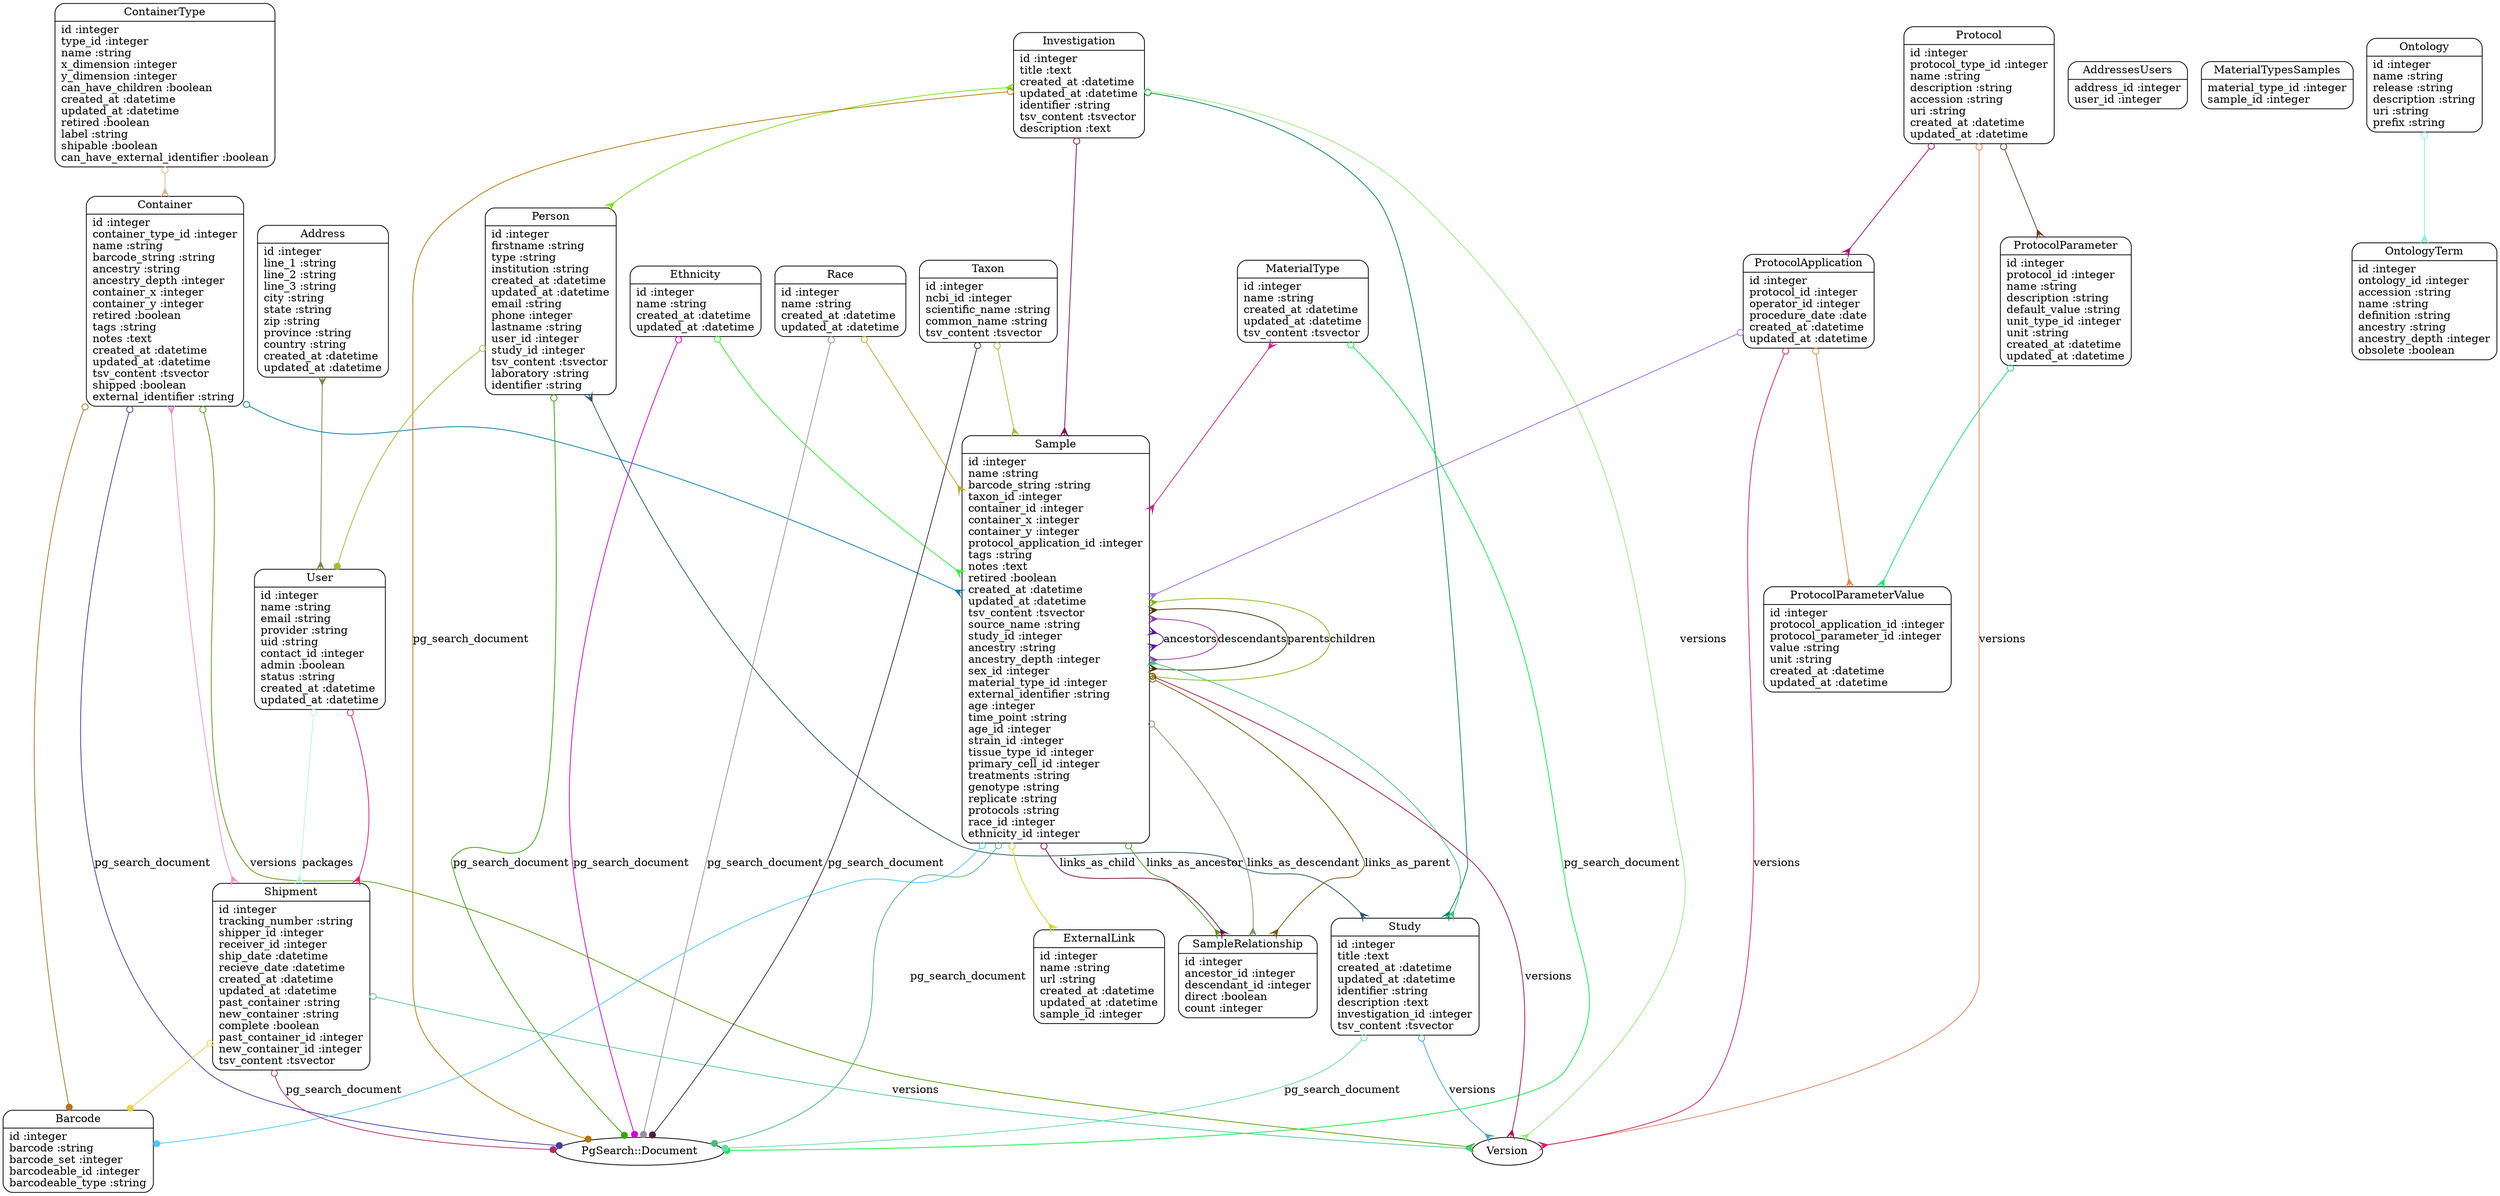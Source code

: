 digraph models_diagram {
	graph[overlap=false, splines=true]
	"Address" [shape=Mrecord, label="{Address|id :integer\lline_1 :string\lline_2 :string\lline_3 :string\lcity :string\lstate :string\lzip :string\lprovince :string\lcountry :string\lcreated_at :datetime\lupdated_at :datetime\l}"]
	"AddressesUsers" [shape=Mrecord, label="{AddressesUsers|address_id :integer\luser_id :integer\l}"]
	"Barcode" [shape=Mrecord, label="{Barcode|id :integer\lbarcode :string\lbarcode_set :integer\lbarcodeable_id :integer\lbarcodeable_type :string\l}"]
	"Container" [shape=Mrecord, label="{Container|id :integer\lcontainer_type_id :integer\lname :string\lbarcode_string :string\lancestry :string\lancestry_depth :integer\lcontainer_x :integer\lcontainer_y :integer\lretired :boolean\ltags :string\lnotes :text\lcreated_at :datetime\lupdated_at :datetime\ltsv_content :tsvector\lshipped :boolean\lexternal_identifier :string\l}"]
	"ContainerType" [shape=Mrecord, label="{ContainerType|id :integer\ltype_id :integer\lname :string\lx_dimension :integer\ly_dimension :integer\lcan_have_children :boolean\lcreated_at :datetime\lupdated_at :datetime\lretired :boolean\llabel :string\lshipable :boolean\lcan_have_external_identifier :boolean\l}"]
	"Ethnicity" [shape=Mrecord, label="{Ethnicity|id :integer\lname :string\lcreated_at :datetime\lupdated_at :datetime\l}"]
	"ExternalLink" [shape=Mrecord, label="{ExternalLink|id :integer\lname :string\lurl :string\lcreated_at :datetime\lupdated_at :datetime\lsample_id :integer\l}"]
	"Investigation" [shape=Mrecord, label="{Investigation|id :integer\ltitle :text\lcreated_at :datetime\lupdated_at :datetime\lidentifier :string\ltsv_content :tsvector\ldescription :text\l}"]
	"MaterialType" [shape=Mrecord, label="{MaterialType|id :integer\lname :string\lcreated_at :datetime\lupdated_at :datetime\ltsv_content :tsvector\l}"]
	"MaterialTypesSamples" [shape=Mrecord, label="{MaterialTypesSamples|material_type_id :integer\lsample_id :integer\l}"]
	"Ontology" [shape=Mrecord, label="{Ontology|id :integer\lname :string\lrelease :string\ldescription :string\luri :string\lprefix :string\l}"]
	"OntologyTerm" [shape=Mrecord, label="{OntologyTerm|id :integer\lontology_id :integer\laccession :string\lname :string\ldefinition :string\lancestry :string\lancestry_depth :integer\lobsolete :boolean\l}"]
	"Person" [shape=Mrecord, label="{Person|id :integer\lfirstname :string\ltype :string\linstitution :string\lcreated_at :datetime\lupdated_at :datetime\lemail :string\lphone :integer\llastname :string\luser_id :integer\lstudy_id :integer\ltsv_content :tsvector\llaboratory :string\lidentifier :string\l}"]
	"Protocol" [shape=Mrecord, label="{Protocol|id :integer\lprotocol_type_id :integer\lname :string\ldescription :string\laccession :string\luri :string\lcreated_at :datetime\lupdated_at :datetime\l}"]
	"ProtocolApplication" [shape=Mrecord, label="{ProtocolApplication|id :integer\lprotocol_id :integer\loperator_id :integer\lprocedure_date :date\lcreated_at :datetime\lupdated_at :datetime\l}"]
	"ProtocolParameter" [shape=Mrecord, label="{ProtocolParameter|id :integer\lprotocol_id :integer\lname :string\ldescription :string\ldefault_value :string\lunit_type_id :integer\lunit :string\lcreated_at :datetime\lupdated_at :datetime\l}"]
	"ProtocolParameterValue" [shape=Mrecord, label="{ProtocolParameterValue|id :integer\lprotocol_application_id :integer\lprotocol_parameter_id :integer\lvalue :string\lunit :string\lcreated_at :datetime\lupdated_at :datetime\l}"]
	"Race" [shape=Mrecord, label="{Race|id :integer\lname :string\lcreated_at :datetime\lupdated_at :datetime\l}"]
	"Sample" [shape=Mrecord, label="{Sample|id :integer\lname :string\lbarcode_string :string\ltaxon_id :integer\lcontainer_id :integer\lcontainer_x :integer\lcontainer_y :integer\lprotocol_application_id :integer\ltags :string\lnotes :text\lretired :boolean\lcreated_at :datetime\lupdated_at :datetime\ltsv_content :tsvector\lsource_name :string\lstudy_id :integer\lancestry :string\lancestry_depth :integer\lsex_id :integer\lmaterial_type_id :integer\lexternal_identifier :string\lage :integer\ltime_point :string\lage_id :integer\lstrain_id :integer\ltissue_type_id :integer\lprimary_cell_id :integer\ltreatments :string\lgenotype :string\lreplicate :string\lprotocols :string\lrace_id :integer\lethnicity_id :integer\l}"]
	"SampleRelationship" [shape=Mrecord, label="{SampleRelationship|id :integer\lancestor_id :integer\ldescendant_id :integer\ldirect :boolean\lcount :integer\l}"]
	"Shipment" [shape=Mrecord, label="{Shipment|id :integer\ltracking_number :string\lshipper_id :integer\lreceiver_id :integer\lship_date :datetime\lrecieve_date :datetime\lcreated_at :datetime\lupdated_at :datetime\lpast_container :string\lnew_container :string\lcomplete :boolean\lpast_container_id :integer\lnew_container_id :integer\ltsv_content :tsvector\l}"]
	"Study" [shape=Mrecord, label="{Study|id :integer\ltitle :text\lcreated_at :datetime\lupdated_at :datetime\lidentifier :string\ldescription :text\linvestigation_id :integer\ltsv_content :tsvector\l}"]
	"Taxon" [shape=Mrecord, label="{Taxon|id :integer\lncbi_id :integer\lscientific_name :string\lcommon_name :string\ltsv_content :tsvector\l}"]
	"User" [shape=Mrecord, label="{User|id :integer\lname :string\lemail :string\lprovider :string\luid :string\lcontact_id :integer\ladmin :boolean\lstatus :string\lcreated_at :datetime\lupdated_at :datetime\l}"]
	"Address" -> "User" [arrowtail=crow, arrowhead=crow, dir=both color="#7B8948"]
	"Container" -> "Sample" [arrowtail=odot, arrowhead=crow, dir=both color="#027DB1"]
	"Container" -> "Barcode" [arrowtail=odot, arrowhead=dot, dir=both color="#B07423"]
	"Container" -> "Shipment" [arrowtail=crow, arrowhead=crow, dir=both color="#F48FCC"]
	"Container" -> "PgSearch::Document" [label="pg_search_document", arrowtail=odot, arrowhead=dot, dir=both color="#463BAB"]
	"Container" -> "Version" [label="versions", arrowtail=odot, arrowhead=crow, dir=both color="#5A9E0C"]
	"ContainerType" -> "Container" [arrowtail=odot, arrowhead=crow, dir=both color="#DDB68E"]
	"Ethnicity" -> "Sample" [arrowtail=odot, arrowhead=crow, dir=both color="#27FB30"]
	"Ethnicity" -> "PgSearch::Document" [label="pg_search_document", arrowtail=odot, arrowhead=dot, dir=both color="#D500DF"]
	"Investigation" -> "Study" [arrowtail=odot, arrowhead=crow, dir=both color="#028855"]
	"Investigation" -> "Sample" [arrowtail=odot, arrowhead=crow, dir=both color="#820D51"]
	"Investigation" -> "Person" [arrowtail=crow, arrowhead=crow, dir=both color="#74E609"]
	"Investigation" -> "PgSearch::Document" [label="pg_search_document", arrowtail=odot, arrowhead=dot, dir=both color="#BA7605"]
	"Investigation" -> "Version" [label="versions", arrowtail=odot, arrowhead=crow, dir=both color="#95ED79"]
	"MaterialType" -> "Sample" [arrowtail=crow, arrowhead=crow, dir=both color="#D91F89"]
	"MaterialType" -> "PgSearch::Document" [label="pg_search_document", arrowtail=odot, arrowhead=dot, dir=both color="#03F245"]
	"Ontology" -> "OntologyTerm" [arrowtail=odot, arrowhead=crow, dir=both color="#83F1EE"]
	"Person" -> "Study" [arrowtail=crow, arrowhead=crow, dir=both color="#245671"]
	"Person" -> "User" [arrowtail=odot, arrowhead=dot, dir=both color="#ADB735"]
	"Person" -> "PgSearch::Document" [label="pg_search_document", arrowtail=odot, arrowhead=dot, dir=both color="#3AA209"]
	"Protocol" -> "ProtocolApplication" [arrowtail=odot, arrowhead=crow, dir=both color="#B30B77"]
	"Protocol" -> "ProtocolParameter" [arrowtail=odot, arrowhead=crow, dir=both color="#6E412E"]
	"Protocol" -> "Version" [label="versions", arrowtail=odot, arrowhead=crow, dir=both color="#EA7E5F"]
	"ProtocolApplication" -> "Sample" [arrowtail=odot, arrowhead=crow, dir=both color="#9D6AE7"]
	"ProtocolApplication" -> "ProtocolParameterValue" [arrowtail=odot, arrowhead=crow, dir=both color="#E58842"]
	"ProtocolApplication" -> "Version" [label="versions", arrowtail=odot, arrowhead=crow, dir=both color="#E11D66"]
	"ProtocolParameter" -> "ProtocolParameterValue" [arrowtail=odot, arrowhead=crow, dir=both color="#06EA72"]
	"Race" -> "Sample" [arrowtail=odot, arrowhead=crow, dir=both color="#BEA926"]
	"Race" -> "PgSearch::Document" [label="pg_search_document", arrowtail=odot, arrowhead=dot, dir=both color="#99919D"]
	"Sample" -> "Barcode" [arrowtail=odot, arrowhead=dot, dir=both color="#48C9F9"]
	"Sample" -> "Study" [arrowtail=crow, arrowhead=crow, dir=both color="#42C582"]
	"Sample" -> "ExternalLink" [arrowtail=odot, arrowhead=crow, dir=both color="#CDD71D"]
	"Sample" -> "SampleRelationship" [label="links_as_ancestor", arrowtail=odot, arrowhead=crow, dir=both color="#4E971A"]
	"Sample" -> "SampleRelationship" [label="links_as_descendant", arrowtail=odot, arrowhead=crow, dir=both color="#789966"]
	"Sample" -> "Sample" [label="ancestors", arrowtail=crow, arrowhead=crow, dir=both color="#5C15A3"]
	"Sample" -> "Sample" [label="descendants", arrowtail=crow, arrowhead=crow, dir=both color="#9533A9"]
	"Sample" -> "SampleRelationship" [label="links_as_parent", arrowtail=odot, arrowhead=crow, dir=both color="#835506"]
	"Sample" -> "SampleRelationship" [label="links_as_child", arrowtail=odot, arrowhead=crow, dir=both color="#7A0F50"]
	"Sample" -> "Sample" [label="parents", arrowtail=crow, arrowhead=crow, dir=both color="#473B0D"]
	"Sample" -> "Sample" [label="children", arrowtail=crow, arrowhead=crow, dir=both color="#82BA13"]
	"Sample" -> "PgSearch::Document" [label="pg_search_document", arrowtail=odot, arrowhead=dot, dir=both color="#4BB97F"]
	"Sample" -> "Version" [label="versions", arrowtail=odot, arrowhead=crow, dir=both color="#B2144C"]
	"Shipment" -> "Barcode" [arrowtail=odot, arrowhead=dot, dir=both color="#ECD141"]
	"Shipment" -> "PgSearch::Document" [label="pg_search_document", arrowtail=odot, arrowhead=dot, dir=both color="#B02E6D"]
	"Shipment" -> "Version" [label="versions", arrowtail=odot, arrowhead=crow, dir=both color="#4EC798"]
	"Study" -> "PgSearch::Document" [label="pg_search_document", arrowtail=odot, arrowhead=dot, dir=both color="#65DBA9"]
	"Study" -> "Version" [label="versions", arrowtail=odot, arrowhead=crow, dir=both color="#42A3DA"]
	"Taxon" -> "Sample" [arrowtail=odot, arrowhead=crow, dir=both color="#99CA32"]
	"Taxon" -> "PgSearch::Document" [label="pg_search_document", arrowtail=odot, arrowhead=dot, dir=both color="#482342"]
	"User" -> "Shipment" [arrowtail=odot, arrowhead=crow, dir=both color="#E71D73"]
	"User" -> "Shipment" [label="packages", arrowtail=odot, arrowhead=crow, dir=both color="#B8F5E8"]
}
